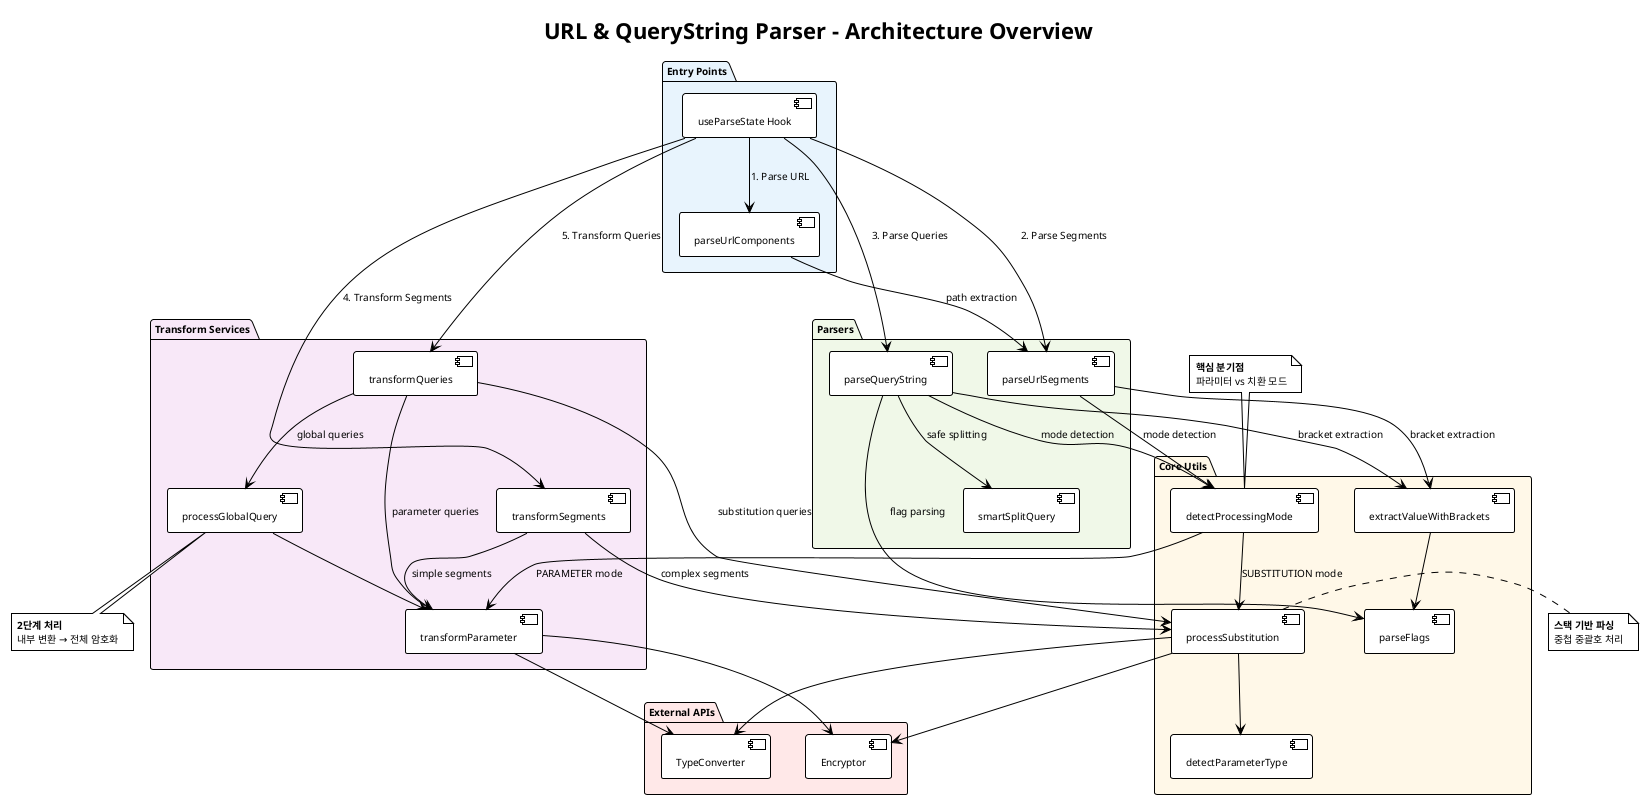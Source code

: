 @startuml URL Parser Architecture Overview
!theme plain
skinparam backgroundColor #FFFFFF
skinparam defaultFontSize 10

title URL & QueryString Parser - Architecture Overview

package "Entry Points" as entry #E8F4FD {
  [useParseState Hook] as hook
  [parseUrlComponents] as urlComp
}

package "Parsers" as parsers #F0F8E8 {
  [parseUrlSegments] as urlParser
  [parseQueryString] as queryParser
  [smartSplitQuery] as smartSplit
}

package "Core Utils" as utils #FFF8E8 {
  [detectProcessingMode] as detectMode
  [processSubstitution] as substitution
  [extractValueWithBrackets] as extract
  [parseFlags] as flags
  [detectParameterType] as paramType
}

package "Transform Services" as transform #F8E8F8 {
  [transformSegments] as transSegments
  [transformQueries] as transQueries
  [transformParameter] as transParam
  [processGlobalQuery] as globalQuery
}

package "External APIs" as apis #FFE8E8 {
  [TypeConverter] as typeAPI
  [Encryptor] as encryptAPI
}

' Entry flow
hook --> urlComp : "1. Parse URL"
hook --> urlParser : "2. Parse Segments"
hook --> queryParser : "3. Parse Queries"
hook --> transSegments : "4. Transform Segments"
hook --> transQueries : "5. Transform Queries"

' URL parsing flow
urlComp --> urlParser : "path extraction"
urlParser --> detectMode : "mode detection"
urlParser --> extract : "bracket extraction"

' Query parsing flow
queryParser --> smartSplit : "safe splitting"
queryParser --> detectMode : "mode detection"
queryParser --> extract : "bracket extraction"
queryParser --> flags : "flag parsing"

' Processing mode branches
detectMode --> substitution : "SUBSTITUTION mode"
detectMode --> transParam : "PARAMETER mode"

' Transform flow
transSegments --> substitution : "complex segments"
transSegments --> transParam : "simple segments"
transQueries --> globalQuery : "global queries"
transQueries --> substitution : "substitution queries"
transQueries --> transParam : "parameter queries"

' Utils dependencies
extract --> flags
substitution --> paramType
substitution --> typeAPI
substitution --> encryptAPI
transParam --> typeAPI
transParam --> encryptAPI
globalQuery --> transParam

note top of detectMode : **핵심 분기점**\n파라미터 vs 치환 모드

note right of substitution : **스택 기반 파싱**\n중첩 중괄호 처리

note bottom of globalQuery : **2단계 처리**\n내부 변환 → 전체 암호화

@enduml